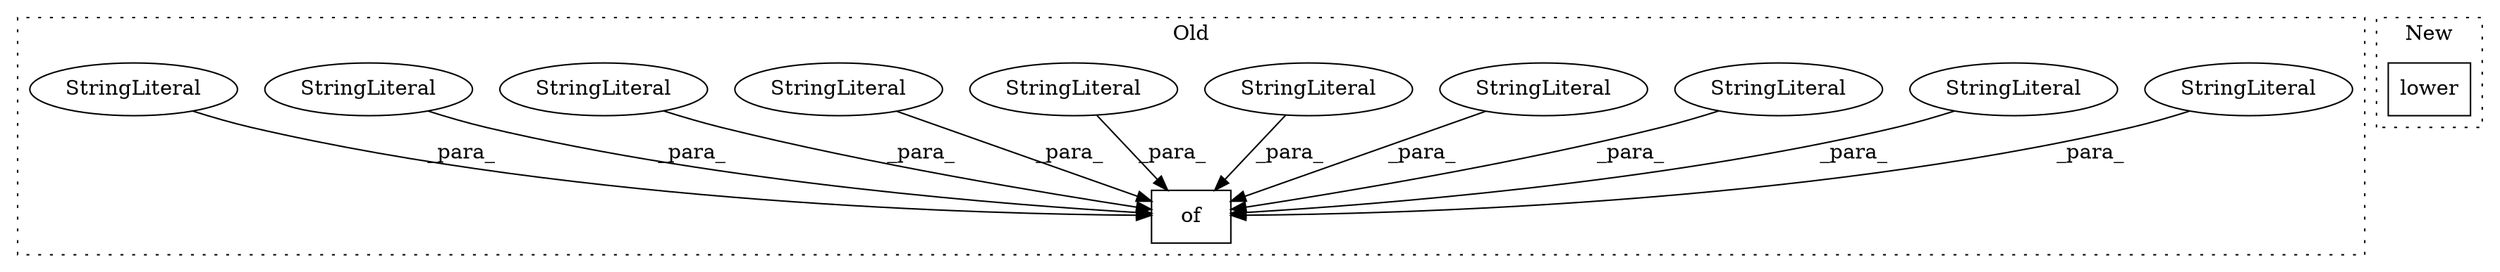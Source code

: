 digraph G {
subgraph cluster0 {
1 [label="of" a="32" s="1561,1724" l="3,1" shape="box"];
3 [label="StringLiteral" a="45" s="1718" l="6" shape="ellipse"];
4 [label="StringLiteral" a="45" s="1618" l="4" shape="ellipse"];
5 [label="StringLiteral" a="45" s="1688" l="6" shape="ellipse"];
6 [label="StringLiteral" a="45" s="1683" l="4" shape="ellipse"];
7 [label="StringLiteral" a="45" s="1586" l="4" shape="ellipse"];
8 [label="StringLiteral" a="45" s="1644" l="12" shape="ellipse"];
9 [label="StringLiteral" a="45" s="1703" l="7" shape="ellipse"];
10 [label="StringLiteral" a="45" s="1564" l="5" shape="ellipse"];
11 [label="StringLiteral" a="45" s="1608" l="9" shape="ellipse"];
12 [label="StringLiteral" a="45" s="1591" l="12" shape="ellipse"];
label = "Old";
style="dotted";
}
subgraph cluster1 {
2 [label="lower" a="32" s="1794" l="7" shape="box"];
label = "New";
style="dotted";
}
3 -> 1 [label="_para_"];
4 -> 1 [label="_para_"];
5 -> 1 [label="_para_"];
6 -> 1 [label="_para_"];
7 -> 1 [label="_para_"];
8 -> 1 [label="_para_"];
9 -> 1 [label="_para_"];
10 -> 1 [label="_para_"];
11 -> 1 [label="_para_"];
12 -> 1 [label="_para_"];
}